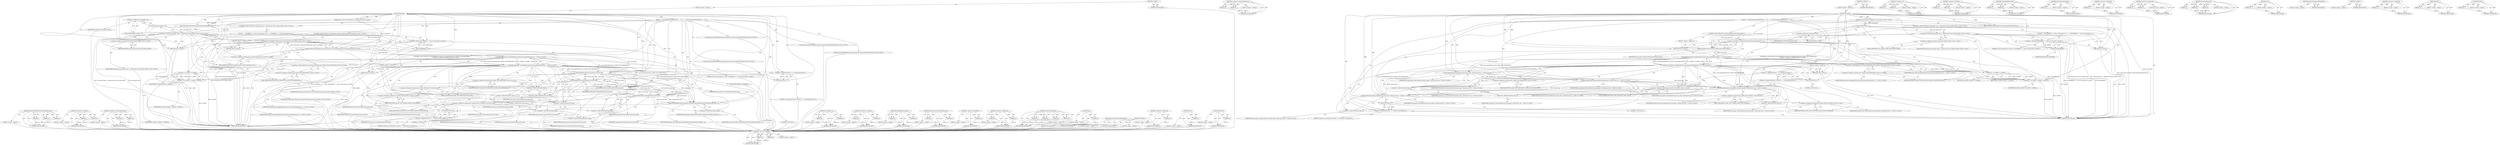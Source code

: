 digraph "DVLOG" {
vulnerable_198 [label=<(METHOD,RemoveInvalidFilesFromPersistentDirectory)>];
vulnerable_199 [label=<(PARAM,p1)>];
vulnerable_200 [label=<(PARAM,p2)>];
vulnerable_201 [label=<(PARAM,p3)>];
vulnerable_202 [label=<(BLOCK,&lt;empty&gt;,&lt;empty&gt;)>];
vulnerable_203 [label=<(METHOD_RETURN,ANY)>];
vulnerable_150 [label=<(METHOD,&lt;operator&gt;.shiftLeft)>];
vulnerable_151 [label=<(PARAM,p1)>];
vulnerable_152 [label=<(PARAM,p2)>];
vulnerable_153 [label=<(BLOCK,&lt;empty&gt;,&lt;empty&gt;)>];
vulnerable_154 [label=<(METHOD_RETURN,ANY)>];
vulnerable_173 [label=<(METHOD,&lt;operator&gt;.indirectIndexAccess)>];
vulnerable_174 [label=<(PARAM,p1)>];
vulnerable_175 [label=<(PARAM,p2)>];
vulnerable_176 [label=<(BLOCK,&lt;empty&gt;,&lt;empty&gt;)>];
vulnerable_177 [label=<(METHOD_RETURN,ANY)>];
vulnerable_6 [label=<(METHOD,&lt;global&gt;)<SUB>1</SUB>>];
vulnerable_7 [label=<(BLOCK,&lt;empty&gt;,&lt;empty&gt;)<SUB>1</SUB>>];
vulnerable_8 [label=<(METHOD,Initialize)<SUB>1</SUB>>];
vulnerable_9 [label="<(PARAM,const std::vector&lt;FilePath&gt;&amp; cache_paths)<SUB>2</SUB>>"];
vulnerable_10 [label=<(BLOCK,{
   AssertOnSequencedWorkerPool();
 
   if (ca...,{
   AssertOnSequencedWorkerPool();
 
   if (ca...)<SUB>2</SUB>>];
vulnerable_11 [label=<(AssertOnSequencedWorkerPool,AssertOnSequencedWorkerPool())<SUB>3</SUB>>];
vulnerable_12 [label="<(CONTROL_STRUCTURE,IF,if (cache_paths.size() &lt; GDataCache::NUM_CACHE_TYPES))<SUB>5</SUB>>"];
vulnerable_13 [label="<(&lt;operator&gt;.lessThan,cache_paths.size() &lt; GDataCache::NUM_CACHE_TYPES)<SUB>5</SUB>>"];
vulnerable_14 [label=<(size,cache_paths.size())<SUB>5</SUB>>];
vulnerable_15 [label=<(&lt;operator&gt;.fieldAccess,cache_paths.size)<SUB>5</SUB>>];
vulnerable_16 [label=<(IDENTIFIER,cache_paths,cache_paths.size())<SUB>5</SUB>>];
vulnerable_17 [label=<(FIELD_IDENTIFIER,size,size)<SUB>5</SUB>>];
vulnerable_18 [label="<(&lt;operator&gt;.fieldAccess,GDataCache::NUM_CACHE_TYPES)<SUB>5</SUB>>"];
vulnerable_19 [label="<(IDENTIFIER,GDataCache,cache_paths.size() &lt; GDataCache::NUM_CACHE_TYPES)<SUB>5</SUB>>"];
vulnerable_20 [label=<(FIELD_IDENTIFIER,NUM_CACHE_TYPES,NUM_CACHE_TYPES)<SUB>5</SUB>>];
vulnerable_21 [label=<(BLOCK,{
    LOG(ERROR) &lt;&lt; &quot;Size of cache_paths is inv...,{
    LOG(ERROR) &lt;&lt; &quot;Size of cache_paths is inv...)<SUB>5</SUB>>];
vulnerable_22 [label=<(&lt;operator&gt;.shiftLeft,LOG(ERROR) &lt;&lt; &quot;Size of cache_paths is invalid.&quot;)<SUB>6</SUB>>];
vulnerable_23 [label=<(LOG,LOG(ERROR))<SUB>6</SUB>>];
vulnerable_24 [label=<(IDENTIFIER,ERROR,LOG(ERROR))<SUB>6</SUB>>];
vulnerable_25 [label=<(LITERAL,&quot;Size of cache_paths is invalid.&quot;,LOG(ERROR) &lt;&lt; &quot;Size of cache_paths is invalid.&quot;)<SUB>6</SUB>>];
vulnerable_26 [label=<(RETURN,return;,return;)<SUB>7</SUB>>];
vulnerable_27 [label="<(CONTROL_STRUCTURE,IF,if (!GDataCache::CreateCacheDirectories(cache_paths)))<SUB>10</SUB>>"];
vulnerable_28 [label="<(&lt;operator&gt;.logicalNot,!GDataCache::CreateCacheDirectories(cache_paths))<SUB>10</SUB>>"];
vulnerable_29 [label="<(GDataCache.CreateCacheDirectories,GDataCache::CreateCacheDirectories(cache_paths))<SUB>10</SUB>>"];
vulnerable_30 [label="<(&lt;operator&gt;.fieldAccess,GDataCache::CreateCacheDirectories)<SUB>10</SUB>>"];
vulnerable_31 [label="<(IDENTIFIER,GDataCache,GDataCache::CreateCacheDirectories(cache_paths))<SUB>10</SUB>>"];
vulnerable_32 [label=<(FIELD_IDENTIFIER,CreateCacheDirectories,CreateCacheDirectories)<SUB>10</SUB>>];
vulnerable_33 [label="<(IDENTIFIER,cache_paths,GDataCache::CreateCacheDirectories(cache_paths))<SUB>10</SUB>>"];
vulnerable_34 [label=<(BLOCK,&lt;empty&gt;,&lt;empty&gt;)<SUB>11</SUB>>];
vulnerable_35 [label=<(RETURN,return;,return;)<SUB>11</SUB>>];
vulnerable_36 [label="<(CONTROL_STRUCTURE,IF,if (!ChangeFilePermissions(cache_paths[GDataCache::CACHE_TYPE_PERSISTENT],
                             S_IRWXU | S_IXGRP | S_IXOTH)))<SUB>13</SUB>>"];
vulnerable_37 [label="<(&lt;operator&gt;.logicalNot,!ChangeFilePermissions(cache_paths[GDataCache::...)<SUB>13</SUB>>"];
vulnerable_38 [label="<(ChangeFilePermissions,ChangeFilePermissions(cache_paths[GDataCache::C...)<SUB>13</SUB>>"];
vulnerable_39 [label="<(&lt;operator&gt;.indirectIndexAccess,cache_paths[GDataCache::CACHE_TYPE_PERSISTENT])<SUB>13</SUB>>"];
vulnerable_40 [label="<(IDENTIFIER,cache_paths,ChangeFilePermissions(cache_paths[GDataCache::C...)<SUB>13</SUB>>"];
vulnerable_41 [label="<(&lt;operator&gt;.fieldAccess,GDataCache::CACHE_TYPE_PERSISTENT)<SUB>13</SUB>>"];
vulnerable_42 [label="<(IDENTIFIER,GDataCache,ChangeFilePermissions(cache_paths[GDataCache::C...)<SUB>13</SUB>>"];
vulnerable_43 [label=<(FIELD_IDENTIFIER,CACHE_TYPE_PERSISTENT,CACHE_TYPE_PERSISTENT)<SUB>13</SUB>>];
vulnerable_44 [label=<(&lt;operator&gt;.or,S_IRWXU | S_IXGRP | S_IXOTH)<SUB>14</SUB>>];
vulnerable_45 [label=<(&lt;operator&gt;.or,S_IRWXU | S_IXGRP)<SUB>14</SUB>>];
vulnerable_46 [label=<(IDENTIFIER,S_IRWXU,S_IRWXU | S_IXGRP)<SUB>14</SUB>>];
vulnerable_47 [label=<(IDENTIFIER,S_IXGRP,S_IRWXU | S_IXGRP)<SUB>14</SUB>>];
vulnerable_48 [label=<(IDENTIFIER,S_IXOTH,S_IRWXU | S_IXGRP | S_IXOTH)<SUB>14</SUB>>];
vulnerable_49 [label=<(BLOCK,&lt;empty&gt;,&lt;empty&gt;)<SUB>15</SUB>>];
vulnerable_50 [label=<(RETURN,return;,return;)<SUB>15</SUB>>];
vulnerable_51 [label=<(&lt;operator&gt;.shiftLeft,DVLOG(1) &lt;&lt; &quot;Scanning directories&quot;)<SUB>17</SUB>>];
vulnerable_52 [label=<(DVLOG,DVLOG(1))<SUB>17</SUB>>];
vulnerable_53 [label=<(LITERAL,1,DVLOG(1))<SUB>17</SUB>>];
vulnerable_54 [label=<(LITERAL,&quot;Scanning directories&quot;,DVLOG(1) &lt;&lt; &quot;Scanning directories&quot;)<SUB>17</SUB>>];
vulnerable_55 [label="<(LOCAL,ResourceIdToFilePathMap persistent_file_map: ResourceIdToFilePathMap)<SUB>19</SUB>>"];
vulnerable_56 [label=<(ScanCacheDirectory,ScanCacheDirectory(cache_paths,
               ...)<SUB>20</SUB>>];
vulnerable_57 [label=<(IDENTIFIER,cache_paths,ScanCacheDirectory(cache_paths,
               ...)<SUB>20</SUB>>];
vulnerable_58 [label="<(&lt;operator&gt;.fieldAccess,GDataCache::CACHE_TYPE_PERSISTENT)<SUB>21</SUB>>"];
vulnerable_59 [label=<(IDENTIFIER,GDataCache,ScanCacheDirectory(cache_paths,
               ...)<SUB>21</SUB>>];
vulnerable_60 [label=<(FIELD_IDENTIFIER,CACHE_TYPE_PERSISTENT,CACHE_TYPE_PERSISTENT)<SUB>21</SUB>>];
vulnerable_61 [label=<(&lt;operator&gt;.addressOf,&amp;cache_map_)<SUB>22</SUB>>];
vulnerable_62 [label=<(IDENTIFIER,cache_map_,ScanCacheDirectory(cache_paths,
               ...)<SUB>22</SUB>>];
vulnerable_63 [label=<(&lt;operator&gt;.addressOf,&amp;persistent_file_map)<SUB>23</SUB>>];
vulnerable_64 [label=<(IDENTIFIER,persistent_file_map,ScanCacheDirectory(cache_paths,
               ...)<SUB>23</SUB>>];
vulnerable_65 [label="<(LOCAL,ResourceIdToFilePathMap tmp_file_map: ResourceIdToFilePathMap)<SUB>24</SUB>>"];
vulnerable_66 [label=<(ScanCacheDirectory,ScanCacheDirectory(cache_paths,
               ...)<SUB>25</SUB>>];
vulnerable_67 [label=<(IDENTIFIER,cache_paths,ScanCacheDirectory(cache_paths,
               ...)<SUB>25</SUB>>];
vulnerable_68 [label="<(&lt;operator&gt;.fieldAccess,GDataCache::CACHE_TYPE_TMP)<SUB>26</SUB>>"];
vulnerable_69 [label=<(IDENTIFIER,GDataCache,ScanCacheDirectory(cache_paths,
               ...)<SUB>26</SUB>>];
vulnerable_70 [label=<(FIELD_IDENTIFIER,CACHE_TYPE_TMP,CACHE_TYPE_TMP)<SUB>26</SUB>>];
vulnerable_71 [label=<(&lt;operator&gt;.addressOf,&amp;cache_map_)<SUB>27</SUB>>];
vulnerable_72 [label=<(IDENTIFIER,cache_map_,ScanCacheDirectory(cache_paths,
               ...)<SUB>27</SUB>>];
vulnerable_73 [label=<(&lt;operator&gt;.addressOf,&amp;tmp_file_map)<SUB>28</SUB>>];
vulnerable_74 [label=<(IDENTIFIER,tmp_file_map,ScanCacheDirectory(cache_paths,
               ...)<SUB>28</SUB>>];
vulnerable_75 [label="<(LOCAL,ResourceIdToFilePathMap pinned_file_map: ResourceIdToFilePathMap)<SUB>29</SUB>>"];
vulnerable_76 [label=<(ScanCacheDirectory,ScanCacheDirectory(cache_paths,
               ...)<SUB>30</SUB>>];
vulnerable_77 [label=<(IDENTIFIER,cache_paths,ScanCacheDirectory(cache_paths,
               ...)<SUB>30</SUB>>];
vulnerable_78 [label="<(&lt;operator&gt;.fieldAccess,GDataCache::CACHE_TYPE_PINNED)<SUB>31</SUB>>"];
vulnerable_79 [label=<(IDENTIFIER,GDataCache,ScanCacheDirectory(cache_paths,
               ...)<SUB>31</SUB>>];
vulnerable_80 [label=<(FIELD_IDENTIFIER,CACHE_TYPE_PINNED,CACHE_TYPE_PINNED)<SUB>31</SUB>>];
vulnerable_81 [label=<(&lt;operator&gt;.addressOf,&amp;cache_map_)<SUB>32</SUB>>];
vulnerable_82 [label=<(IDENTIFIER,cache_map_,ScanCacheDirectory(cache_paths,
               ...)<SUB>32</SUB>>];
vulnerable_83 [label=<(&lt;operator&gt;.addressOf,&amp;pinned_file_map)<SUB>33</SUB>>];
vulnerable_84 [label=<(IDENTIFIER,pinned_file_map,ScanCacheDirectory(cache_paths,
               ...)<SUB>33</SUB>>];
vulnerable_85 [label="<(LOCAL,ResourceIdToFilePathMap outgoing_file_map: ResourceIdToFilePathMap)<SUB>34</SUB>>"];
vulnerable_86 [label=<(ScanCacheDirectory,ScanCacheDirectory(cache_paths,
               ...)<SUB>35</SUB>>];
vulnerable_87 [label=<(IDENTIFIER,cache_paths,ScanCacheDirectory(cache_paths,
               ...)<SUB>35</SUB>>];
vulnerable_88 [label="<(&lt;operator&gt;.fieldAccess,GDataCache::CACHE_TYPE_OUTGOING)<SUB>36</SUB>>"];
vulnerable_89 [label=<(IDENTIFIER,GDataCache,ScanCacheDirectory(cache_paths,
               ...)<SUB>36</SUB>>];
vulnerable_90 [label=<(FIELD_IDENTIFIER,CACHE_TYPE_OUTGOING,CACHE_TYPE_OUTGOING)<SUB>36</SUB>>];
vulnerable_91 [label=<(&lt;operator&gt;.addressOf,&amp;cache_map_)<SUB>37</SUB>>];
vulnerable_92 [label=<(IDENTIFIER,cache_map_,ScanCacheDirectory(cache_paths,
               ...)<SUB>37</SUB>>];
vulnerable_93 [label=<(&lt;operator&gt;.addressOf,&amp;outgoing_file_map)<SUB>38</SUB>>];
vulnerable_94 [label=<(IDENTIFIER,outgoing_file_map,ScanCacheDirectory(cache_paths,
               ...)<SUB>38</SUB>>];
vulnerable_95 [label=<(RemoveInvalidFilesFromPersistentDirectory,RemoveInvalidFilesFromPersistentDirectory(persi...)<SUB>39</SUB>>];
vulnerable_96 [label=<(IDENTIFIER,persistent_file_map,RemoveInvalidFilesFromPersistentDirectory(persi...)<SUB>39</SUB>>];
vulnerable_97 [label=<(IDENTIFIER,outgoing_file_map,RemoveInvalidFilesFromPersistentDirectory(persi...)<SUB>40</SUB>>];
vulnerable_98 [label=<(&lt;operator&gt;.addressOf,&amp;cache_map_)<SUB>41</SUB>>];
vulnerable_99 [label=<(IDENTIFIER,cache_map_,RemoveInvalidFilesFromPersistentDirectory(persi...)<SUB>41</SUB>>];
vulnerable_100 [label=<(&lt;operator&gt;.shiftLeft,DVLOG(1) &lt;&lt; &quot;Directory scan finished&quot;)<SUB>42</SUB>>];
vulnerable_101 [label=<(DVLOG,DVLOG(1))<SUB>42</SUB>>];
vulnerable_102 [label=<(LITERAL,1,DVLOG(1))<SUB>42</SUB>>];
vulnerable_103 [label=<(LITERAL,&quot;Directory scan finished&quot;,DVLOG(1) &lt;&lt; &quot;Directory scan finished&quot;)<SUB>42</SUB>>];
vulnerable_104 [label=<(METHOD_RETURN,void)<SUB>1</SUB>>];
vulnerable_106 [label=<(METHOD_RETURN,ANY)<SUB>1</SUB>>];
vulnerable_178 [label=<(METHOD,&lt;operator&gt;.or)>];
vulnerable_179 [label=<(PARAM,p1)>];
vulnerable_180 [label=<(PARAM,p2)>];
vulnerable_181 [label=<(BLOCK,&lt;empty&gt;,&lt;empty&gt;)>];
vulnerable_182 [label=<(METHOD_RETURN,ANY)>];
vulnerable_136 [label=<(METHOD,&lt;operator&gt;.lessThan)>];
vulnerable_137 [label=<(PARAM,p1)>];
vulnerable_138 [label=<(PARAM,p2)>];
vulnerable_139 [label=<(BLOCK,&lt;empty&gt;,&lt;empty&gt;)>];
vulnerable_140 [label=<(METHOD_RETURN,ANY)>];
vulnerable_168 [label=<(METHOD,ChangeFilePermissions)>];
vulnerable_169 [label=<(PARAM,p1)>];
vulnerable_170 [label=<(PARAM,p2)>];
vulnerable_171 [label=<(BLOCK,&lt;empty&gt;,&lt;empty&gt;)>];
vulnerable_172 [label=<(METHOD_RETURN,ANY)>];
vulnerable_163 [label=<(METHOD,GDataCache.CreateCacheDirectories)>];
vulnerable_164 [label=<(PARAM,p1)>];
vulnerable_165 [label=<(PARAM,p2)>];
vulnerable_166 [label=<(BLOCK,&lt;empty&gt;,&lt;empty&gt;)>];
vulnerable_167 [label=<(METHOD_RETURN,ANY)>];
vulnerable_159 [label=<(METHOD,&lt;operator&gt;.logicalNot)>];
vulnerable_160 [label=<(PARAM,p1)>];
vulnerable_161 [label=<(BLOCK,&lt;empty&gt;,&lt;empty&gt;)>];
vulnerable_162 [label=<(METHOD_RETURN,ANY)>];
vulnerable_145 [label=<(METHOD,&lt;operator&gt;.fieldAccess)>];
vulnerable_146 [label=<(PARAM,p1)>];
vulnerable_147 [label=<(PARAM,p2)>];
vulnerable_148 [label=<(BLOCK,&lt;empty&gt;,&lt;empty&gt;)>];
vulnerable_149 [label=<(METHOD_RETURN,ANY)>];
vulnerable_187 [label=<(METHOD,ScanCacheDirectory)>];
vulnerable_188 [label=<(PARAM,p1)>];
vulnerable_189 [label=<(PARAM,p2)>];
vulnerable_190 [label=<(PARAM,p3)>];
vulnerable_191 [label=<(PARAM,p4)>];
vulnerable_192 [label=<(BLOCK,&lt;empty&gt;,&lt;empty&gt;)>];
vulnerable_193 [label=<(METHOD_RETURN,ANY)>];
vulnerable_141 [label=<(METHOD,size)>];
vulnerable_142 [label=<(PARAM,p1)>];
vulnerable_143 [label=<(BLOCK,&lt;empty&gt;,&lt;empty&gt;)>];
vulnerable_144 [label=<(METHOD_RETURN,ANY)>];
vulnerable_133 [label=<(METHOD,AssertOnSequencedWorkerPool)>];
vulnerable_134 [label=<(BLOCK,&lt;empty&gt;,&lt;empty&gt;)>];
vulnerable_135 [label=<(METHOD_RETURN,ANY)>];
vulnerable_127 [label=<(METHOD,&lt;global&gt;)<SUB>1</SUB>>];
vulnerable_128 [label=<(BLOCK,&lt;empty&gt;,&lt;empty&gt;)>];
vulnerable_129 [label=<(METHOD_RETURN,ANY)>];
vulnerable_194 [label=<(METHOD,&lt;operator&gt;.addressOf)>];
vulnerable_195 [label=<(PARAM,p1)>];
vulnerable_196 [label=<(BLOCK,&lt;empty&gt;,&lt;empty&gt;)>];
vulnerable_197 [label=<(METHOD_RETURN,ANY)>];
vulnerable_155 [label=<(METHOD,LOG)>];
vulnerable_156 [label=<(PARAM,p1)>];
vulnerable_157 [label=<(BLOCK,&lt;empty&gt;,&lt;empty&gt;)>];
vulnerable_158 [label=<(METHOD_RETURN,ANY)>];
vulnerable_183 [label=<(METHOD,DVLOG)>];
vulnerable_184 [label=<(PARAM,p1)>];
vulnerable_185 [label=<(BLOCK,&lt;empty&gt;,&lt;empty&gt;)>];
vulnerable_186 [label=<(METHOD_RETURN,ANY)>];
fixed_128 [label=<(METHOD,&lt;operator&gt;.shiftLeft)>];
fixed_129 [label=<(PARAM,p1)>];
fixed_130 [label=<(PARAM,p2)>];
fixed_131 [label=<(BLOCK,&lt;empty&gt;,&lt;empty&gt;)>];
fixed_132 [label=<(METHOD_RETURN,ANY)>];
fixed_150 [label=<(METHOD,&lt;operator&gt;.indirectIndexAccess)>];
fixed_151 [label=<(PARAM,p1)>];
fixed_152 [label=<(PARAM,p2)>];
fixed_153 [label=<(BLOCK,&lt;empty&gt;,&lt;empty&gt;)>];
fixed_154 [label=<(METHOD_RETURN,ANY)>];
fixed_6 [label=<(METHOD,&lt;global&gt;)<SUB>1</SUB>>];
fixed_7 [label=<(BLOCK,&lt;empty&gt;,&lt;empty&gt;)<SUB>1</SUB>>];
fixed_8 [label=<(METHOD,Initialize)<SUB>1</SUB>>];
fixed_9 [label="<(PARAM,const std::vector&lt;FilePath&gt;&amp; cache_paths)<SUB>2</SUB>>"];
fixed_10 [label=<(BLOCK,{
   AssertOnSequencedWorkerPool();
 
   if (ca...,{
   AssertOnSequencedWorkerPool();
 
   if (ca...)<SUB>2</SUB>>];
fixed_11 [label=<(AssertOnSequencedWorkerPool,AssertOnSequencedWorkerPool())<SUB>3</SUB>>];
fixed_12 [label="<(CONTROL_STRUCTURE,IF,if (cache_paths.size() &lt; GDataCache::NUM_CACHE_TYPES))<SUB>5</SUB>>"];
fixed_13 [label="<(&lt;operator&gt;.lessThan,cache_paths.size() &lt; GDataCache::NUM_CACHE_TYPES)<SUB>5</SUB>>"];
fixed_14 [label=<(size,cache_paths.size())<SUB>5</SUB>>];
fixed_15 [label=<(&lt;operator&gt;.fieldAccess,cache_paths.size)<SUB>5</SUB>>];
fixed_16 [label=<(IDENTIFIER,cache_paths,cache_paths.size())<SUB>5</SUB>>];
fixed_17 [label=<(FIELD_IDENTIFIER,size,size)<SUB>5</SUB>>];
fixed_18 [label="<(&lt;operator&gt;.fieldAccess,GDataCache::NUM_CACHE_TYPES)<SUB>5</SUB>>"];
fixed_19 [label="<(IDENTIFIER,GDataCache,cache_paths.size() &lt; GDataCache::NUM_CACHE_TYPES)<SUB>5</SUB>>"];
fixed_20 [label=<(FIELD_IDENTIFIER,NUM_CACHE_TYPES,NUM_CACHE_TYPES)<SUB>5</SUB>>];
fixed_21 [label=<(BLOCK,{
    DLOG(ERROR) &lt;&lt; &quot;Size of cache_paths is in...,{
    DLOG(ERROR) &lt;&lt; &quot;Size of cache_paths is in...)<SUB>5</SUB>>];
fixed_22 [label=<(&lt;operator&gt;.shiftLeft,DLOG(ERROR) &lt;&lt; &quot;Size of cache_paths is invalid.&quot;)<SUB>6</SUB>>];
fixed_23 [label=<(DLOG,DLOG(ERROR))<SUB>6</SUB>>];
fixed_24 [label=<(IDENTIFIER,ERROR,DLOG(ERROR))<SUB>6</SUB>>];
fixed_25 [label=<(LITERAL,&quot;Size of cache_paths is invalid.&quot;,DLOG(ERROR) &lt;&lt; &quot;Size of cache_paths is invalid.&quot;)<SUB>6</SUB>>];
fixed_26 [label=<(RETURN,return;,return;)<SUB>7</SUB>>];
fixed_27 [label=<(CONTROL_STRUCTURE,IF,if (!CreateCacheDirectories(cache_paths)))<SUB>10</SUB>>];
fixed_28 [label=<(&lt;operator&gt;.logicalNot,!CreateCacheDirectories(cache_paths))<SUB>10</SUB>>];
fixed_29 [label=<(CreateCacheDirectories,CreateCacheDirectories(cache_paths))<SUB>10</SUB>>];
fixed_30 [label=<(IDENTIFIER,cache_paths,CreateCacheDirectories(cache_paths))<SUB>10</SUB>>];
fixed_31 [label=<(BLOCK,&lt;empty&gt;,&lt;empty&gt;)<SUB>11</SUB>>];
fixed_32 [label=<(RETURN,return;,return;)<SUB>11</SUB>>];
fixed_33 [label="<(CONTROL_STRUCTURE,IF,if (!ChangeFilePermissions(cache_paths[GDataCache::CACHE_TYPE_PERSISTENT],
                             S_IRWXU | S_IXGRP | S_IXOTH)))<SUB>13</SUB>>"];
fixed_34 [label="<(&lt;operator&gt;.logicalNot,!ChangeFilePermissions(cache_paths[GDataCache::...)<SUB>13</SUB>>"];
fixed_35 [label="<(ChangeFilePermissions,ChangeFilePermissions(cache_paths[GDataCache::C...)<SUB>13</SUB>>"];
fixed_36 [label="<(&lt;operator&gt;.indirectIndexAccess,cache_paths[GDataCache::CACHE_TYPE_PERSISTENT])<SUB>13</SUB>>"];
fixed_37 [label="<(IDENTIFIER,cache_paths,ChangeFilePermissions(cache_paths[GDataCache::C...)<SUB>13</SUB>>"];
fixed_38 [label="<(&lt;operator&gt;.fieldAccess,GDataCache::CACHE_TYPE_PERSISTENT)<SUB>13</SUB>>"];
fixed_39 [label="<(IDENTIFIER,GDataCache,ChangeFilePermissions(cache_paths[GDataCache::C...)<SUB>13</SUB>>"];
fixed_40 [label=<(FIELD_IDENTIFIER,CACHE_TYPE_PERSISTENT,CACHE_TYPE_PERSISTENT)<SUB>13</SUB>>];
fixed_41 [label=<(&lt;operator&gt;.or,S_IRWXU | S_IXGRP | S_IXOTH)<SUB>14</SUB>>];
fixed_42 [label=<(&lt;operator&gt;.or,S_IRWXU | S_IXGRP)<SUB>14</SUB>>];
fixed_43 [label=<(IDENTIFIER,S_IRWXU,S_IRWXU | S_IXGRP)<SUB>14</SUB>>];
fixed_44 [label=<(IDENTIFIER,S_IXGRP,S_IRWXU | S_IXGRP)<SUB>14</SUB>>];
fixed_45 [label=<(IDENTIFIER,S_IXOTH,S_IRWXU | S_IXGRP | S_IXOTH)<SUB>14</SUB>>];
fixed_46 [label=<(BLOCK,&lt;empty&gt;,&lt;empty&gt;)<SUB>15</SUB>>];
fixed_47 [label=<(RETURN,return;,return;)<SUB>15</SUB>>];
fixed_48 [label=<(&lt;operator&gt;.shiftLeft,DVLOG(1) &lt;&lt; &quot;Scanning directories&quot;)<SUB>17</SUB>>];
fixed_49 [label=<(DVLOG,DVLOG(1))<SUB>17</SUB>>];
fixed_50 [label=<(LITERAL,1,DVLOG(1))<SUB>17</SUB>>];
fixed_51 [label=<(LITERAL,&quot;Scanning directories&quot;,DVLOG(1) &lt;&lt; &quot;Scanning directories&quot;)<SUB>17</SUB>>];
fixed_52 [label="<(ScanCacheDirectory,ScanCacheDirectory(cache_paths, GDataCache::CAC...)<SUB>19</SUB>>"];
fixed_53 [label="<(IDENTIFIER,cache_paths,ScanCacheDirectory(cache_paths, GDataCache::CAC...)<SUB>19</SUB>>"];
fixed_54 [label="<(&lt;operator&gt;.fieldAccess,GDataCache::CACHE_TYPE_PERSISTENT)<SUB>19</SUB>>"];
fixed_55 [label="<(IDENTIFIER,GDataCache,ScanCacheDirectory(cache_paths, GDataCache::CAC...)<SUB>19</SUB>>"];
fixed_56 [label=<(FIELD_IDENTIFIER,CACHE_TYPE_PERSISTENT,CACHE_TYPE_PERSISTENT)<SUB>19</SUB>>];
fixed_57 [label=<(&lt;operator&gt;.addressOf,&amp;cache_map_)<SUB>20</SUB>>];
fixed_58 [label="<(IDENTIFIER,cache_map_,ScanCacheDirectory(cache_paths, GDataCache::CAC...)<SUB>20</SUB>>"];
fixed_59 [label="<(ScanCacheDirectory,ScanCacheDirectory(cache_paths, GDataCache::CAC...)<SUB>21</SUB>>"];
fixed_60 [label="<(IDENTIFIER,cache_paths,ScanCacheDirectory(cache_paths, GDataCache::CAC...)<SUB>21</SUB>>"];
fixed_61 [label="<(&lt;operator&gt;.fieldAccess,GDataCache::CACHE_TYPE_TMP)<SUB>21</SUB>>"];
fixed_62 [label="<(IDENTIFIER,GDataCache,ScanCacheDirectory(cache_paths, GDataCache::CAC...)<SUB>21</SUB>>"];
fixed_63 [label=<(FIELD_IDENTIFIER,CACHE_TYPE_TMP,CACHE_TYPE_TMP)<SUB>21</SUB>>];
fixed_64 [label=<(&lt;operator&gt;.addressOf,&amp;cache_map_)<SUB>21</SUB>>];
fixed_65 [label="<(IDENTIFIER,cache_map_,ScanCacheDirectory(cache_paths, GDataCache::CAC...)<SUB>21</SUB>>"];
fixed_66 [label="<(ScanCacheDirectory,ScanCacheDirectory(cache_paths, GDataCache::CAC...)<SUB>30</SUB>>"];
fixed_67 [label="<(IDENTIFIER,cache_paths,ScanCacheDirectory(cache_paths, GDataCache::CAC...)<SUB>30</SUB>>"];
fixed_68 [label="<(&lt;operator&gt;.fieldAccess,GDataCache::CACHE_TYPE_PINNED)<SUB>30</SUB>>"];
fixed_69 [label="<(IDENTIFIER,GDataCache,ScanCacheDirectory(cache_paths, GDataCache::CAC...)<SUB>30</SUB>>"];
fixed_70 [label=<(FIELD_IDENTIFIER,CACHE_TYPE_PINNED,CACHE_TYPE_PINNED)<SUB>30</SUB>>];
fixed_71 [label=<(&lt;operator&gt;.addressOf,&amp;cache_map_)<SUB>30</SUB>>];
fixed_72 [label="<(IDENTIFIER,cache_map_,ScanCacheDirectory(cache_paths, GDataCache::CAC...)<SUB>30</SUB>>"];
fixed_73 [label="<(ScanCacheDirectory,ScanCacheDirectory(cache_paths, GDataCache::CAC...)<SUB>31</SUB>>"];
fixed_74 [label="<(IDENTIFIER,cache_paths,ScanCacheDirectory(cache_paths, GDataCache::CAC...)<SUB>31</SUB>>"];
fixed_75 [label="<(&lt;operator&gt;.fieldAccess,GDataCache::CACHE_TYPE_OUTGOING)<SUB>31</SUB>>"];
fixed_76 [label="<(IDENTIFIER,GDataCache,ScanCacheDirectory(cache_paths, GDataCache::CAC...)<SUB>31</SUB>>"];
fixed_77 [label=<(FIELD_IDENTIFIER,CACHE_TYPE_OUTGOING,CACHE_TYPE_OUTGOING)<SUB>31</SUB>>];
fixed_78 [label=<(&lt;operator&gt;.addressOf,&amp;cache_map_)<SUB>31</SUB>>];
fixed_79 [label="<(IDENTIFIER,cache_map_,ScanCacheDirectory(cache_paths, GDataCache::CAC...)<SUB>31</SUB>>"];
fixed_80 [label=<(&lt;operator&gt;.shiftLeft,DVLOG(1) &lt;&lt; &quot;Directory scan finished&quot;)<SUB>33</SUB>>];
fixed_81 [label=<(DVLOG,DVLOG(1))<SUB>33</SUB>>];
fixed_82 [label=<(LITERAL,1,DVLOG(1))<SUB>33</SUB>>];
fixed_83 [label=<(LITERAL,&quot;Directory scan finished&quot;,DVLOG(1) &lt;&lt; &quot;Directory scan finished&quot;)<SUB>33</SUB>>];
fixed_84 [label=<(METHOD_RETURN,void)<SUB>1</SUB>>];
fixed_86 [label=<(METHOD_RETURN,ANY)<SUB>1</SUB>>];
fixed_155 [label=<(METHOD,&lt;operator&gt;.or)>];
fixed_156 [label=<(PARAM,p1)>];
fixed_157 [label=<(PARAM,p2)>];
fixed_158 [label=<(BLOCK,&lt;empty&gt;,&lt;empty&gt;)>];
fixed_159 [label=<(METHOD_RETURN,ANY)>];
fixed_114 [label=<(METHOD,&lt;operator&gt;.lessThan)>];
fixed_115 [label=<(PARAM,p1)>];
fixed_116 [label=<(PARAM,p2)>];
fixed_117 [label=<(BLOCK,&lt;empty&gt;,&lt;empty&gt;)>];
fixed_118 [label=<(METHOD_RETURN,ANY)>];
fixed_145 [label=<(METHOD,ChangeFilePermissions)>];
fixed_146 [label=<(PARAM,p1)>];
fixed_147 [label=<(PARAM,p2)>];
fixed_148 [label=<(BLOCK,&lt;empty&gt;,&lt;empty&gt;)>];
fixed_149 [label=<(METHOD_RETURN,ANY)>];
fixed_141 [label=<(METHOD,CreateCacheDirectories)>];
fixed_142 [label=<(PARAM,p1)>];
fixed_143 [label=<(BLOCK,&lt;empty&gt;,&lt;empty&gt;)>];
fixed_144 [label=<(METHOD_RETURN,ANY)>];
fixed_137 [label=<(METHOD,&lt;operator&gt;.logicalNot)>];
fixed_138 [label=<(PARAM,p1)>];
fixed_139 [label=<(BLOCK,&lt;empty&gt;,&lt;empty&gt;)>];
fixed_140 [label=<(METHOD_RETURN,ANY)>];
fixed_123 [label=<(METHOD,&lt;operator&gt;.fieldAccess)>];
fixed_124 [label=<(PARAM,p1)>];
fixed_125 [label=<(PARAM,p2)>];
fixed_126 [label=<(BLOCK,&lt;empty&gt;,&lt;empty&gt;)>];
fixed_127 [label=<(METHOD_RETURN,ANY)>];
fixed_164 [label=<(METHOD,ScanCacheDirectory)>];
fixed_165 [label=<(PARAM,p1)>];
fixed_166 [label=<(PARAM,p2)>];
fixed_167 [label=<(PARAM,p3)>];
fixed_168 [label=<(BLOCK,&lt;empty&gt;,&lt;empty&gt;)>];
fixed_169 [label=<(METHOD_RETURN,ANY)>];
fixed_119 [label=<(METHOD,size)>];
fixed_120 [label=<(PARAM,p1)>];
fixed_121 [label=<(BLOCK,&lt;empty&gt;,&lt;empty&gt;)>];
fixed_122 [label=<(METHOD_RETURN,ANY)>];
fixed_111 [label=<(METHOD,AssertOnSequencedWorkerPool)>];
fixed_112 [label=<(BLOCK,&lt;empty&gt;,&lt;empty&gt;)>];
fixed_113 [label=<(METHOD_RETURN,ANY)>];
fixed_105 [label=<(METHOD,&lt;global&gt;)<SUB>1</SUB>>];
fixed_106 [label=<(BLOCK,&lt;empty&gt;,&lt;empty&gt;)>];
fixed_107 [label=<(METHOD_RETURN,ANY)>];
fixed_170 [label=<(METHOD,&lt;operator&gt;.addressOf)>];
fixed_171 [label=<(PARAM,p1)>];
fixed_172 [label=<(BLOCK,&lt;empty&gt;,&lt;empty&gt;)>];
fixed_173 [label=<(METHOD_RETURN,ANY)>];
fixed_133 [label=<(METHOD,DLOG)>];
fixed_134 [label=<(PARAM,p1)>];
fixed_135 [label=<(BLOCK,&lt;empty&gt;,&lt;empty&gt;)>];
fixed_136 [label=<(METHOD_RETURN,ANY)>];
fixed_160 [label=<(METHOD,DVLOG)>];
fixed_161 [label=<(PARAM,p1)>];
fixed_162 [label=<(BLOCK,&lt;empty&gt;,&lt;empty&gt;)>];
fixed_163 [label=<(METHOD_RETURN,ANY)>];
vulnerable_198 -> vulnerable_199  [key=0, label="AST: "];
vulnerable_198 -> vulnerable_199  [key=1, label="DDG: "];
vulnerable_198 -> vulnerable_202  [key=0, label="AST: "];
vulnerable_198 -> vulnerable_200  [key=0, label="AST: "];
vulnerable_198 -> vulnerable_200  [key=1, label="DDG: "];
vulnerable_198 -> vulnerable_203  [key=0, label="AST: "];
vulnerable_198 -> vulnerable_203  [key=1, label="CFG: "];
vulnerable_198 -> vulnerable_201  [key=0, label="AST: "];
vulnerable_198 -> vulnerable_201  [key=1, label="DDG: "];
vulnerable_199 -> vulnerable_203  [key=0, label="DDG: p1"];
vulnerable_200 -> vulnerable_203  [key=0, label="DDG: p2"];
vulnerable_201 -> vulnerable_203  [key=0, label="DDG: p3"];
vulnerable_202 -> fixed_128  [key=0];
vulnerable_203 -> fixed_128  [key=0];
vulnerable_150 -> vulnerable_151  [key=0, label="AST: "];
vulnerable_150 -> vulnerable_151  [key=1, label="DDG: "];
vulnerable_150 -> vulnerable_153  [key=0, label="AST: "];
vulnerable_150 -> vulnerable_152  [key=0, label="AST: "];
vulnerable_150 -> vulnerable_152  [key=1, label="DDG: "];
vulnerable_150 -> vulnerable_154  [key=0, label="AST: "];
vulnerable_150 -> vulnerable_154  [key=1, label="CFG: "];
vulnerable_151 -> vulnerable_154  [key=0, label="DDG: p1"];
vulnerable_152 -> vulnerable_154  [key=0, label="DDG: p2"];
vulnerable_153 -> fixed_128  [key=0];
vulnerable_154 -> fixed_128  [key=0];
vulnerable_173 -> vulnerable_174  [key=0, label="AST: "];
vulnerable_173 -> vulnerable_174  [key=1, label="DDG: "];
vulnerable_173 -> vulnerable_176  [key=0, label="AST: "];
vulnerable_173 -> vulnerable_175  [key=0, label="AST: "];
vulnerable_173 -> vulnerable_175  [key=1, label="DDG: "];
vulnerable_173 -> vulnerable_177  [key=0, label="AST: "];
vulnerable_173 -> vulnerable_177  [key=1, label="CFG: "];
vulnerable_174 -> vulnerable_177  [key=0, label="DDG: p1"];
vulnerable_175 -> vulnerable_177  [key=0, label="DDG: p2"];
vulnerable_176 -> fixed_128  [key=0];
vulnerable_177 -> fixed_128  [key=0];
vulnerable_6 -> vulnerable_7  [key=0, label="AST: "];
vulnerable_6 -> vulnerable_106  [key=0, label="AST: "];
vulnerable_6 -> vulnerable_106  [key=1, label="CFG: "];
vulnerable_7 -> vulnerable_8  [key=0, label="AST: "];
vulnerable_8 -> vulnerable_9  [key=0, label="AST: "];
vulnerable_8 -> vulnerable_9  [key=1, label="DDG: "];
vulnerable_8 -> vulnerable_10  [key=0, label="AST: "];
vulnerable_8 -> vulnerable_104  [key=0, label="AST: "];
vulnerable_8 -> vulnerable_11  [key=0, label="CFG: "];
vulnerable_8 -> vulnerable_11  [key=1, label="DDG: "];
vulnerable_8 -> vulnerable_51  [key=0, label="DDG: "];
vulnerable_8 -> vulnerable_56  [key=0, label="DDG: "];
vulnerable_8 -> vulnerable_66  [key=0, label="DDG: "];
vulnerable_8 -> vulnerable_76  [key=0, label="DDG: "];
vulnerable_8 -> vulnerable_86  [key=0, label="DDG: "];
vulnerable_8 -> vulnerable_95  [key=0, label="DDG: "];
vulnerable_8 -> vulnerable_100  [key=0, label="DDG: "];
vulnerable_8 -> vulnerable_26  [key=0, label="DDG: "];
vulnerable_8 -> vulnerable_35  [key=0, label="DDG: "];
vulnerable_8 -> vulnerable_50  [key=0, label="DDG: "];
vulnerable_8 -> vulnerable_52  [key=0, label="DDG: "];
vulnerable_8 -> vulnerable_101  [key=0, label="DDG: "];
vulnerable_8 -> vulnerable_22  [key=0, label="DDG: "];
vulnerable_8 -> vulnerable_29  [key=0, label="DDG: "];
vulnerable_8 -> vulnerable_23  [key=0, label="DDG: "];
vulnerable_8 -> vulnerable_44  [key=0, label="DDG: "];
vulnerable_8 -> vulnerable_45  [key=0, label="DDG: "];
vulnerable_9 -> vulnerable_104  [key=0, label="DDG: cache_paths"];
vulnerable_9 -> vulnerable_14  [key=0, label="DDG: cache_paths"];
vulnerable_9 -> vulnerable_29  [key=0, label="DDG: cache_paths"];
vulnerable_10 -> vulnerable_11  [key=0, label="AST: "];
vulnerable_10 -> vulnerable_12  [key=0, label="AST: "];
vulnerable_10 -> vulnerable_27  [key=0, label="AST: "];
vulnerable_10 -> vulnerable_36  [key=0, label="AST: "];
vulnerable_10 -> vulnerable_51  [key=0, label="AST: "];
vulnerable_10 -> vulnerable_55  [key=0, label="AST: "];
vulnerable_10 -> vulnerable_56  [key=0, label="AST: "];
vulnerable_10 -> vulnerable_65  [key=0, label="AST: "];
vulnerable_10 -> vulnerable_66  [key=0, label="AST: "];
vulnerable_10 -> vulnerable_75  [key=0, label="AST: "];
vulnerable_10 -> vulnerable_76  [key=0, label="AST: "];
vulnerable_10 -> vulnerable_85  [key=0, label="AST: "];
vulnerable_10 -> vulnerable_86  [key=0, label="AST: "];
vulnerable_10 -> vulnerable_95  [key=0, label="AST: "];
vulnerable_10 -> vulnerable_100  [key=0, label="AST: "];
vulnerable_11 -> vulnerable_17  [key=0, label="CFG: "];
vulnerable_11 -> vulnerable_104  [key=0, label="DDG: AssertOnSequencedWorkerPool()"];
vulnerable_12 -> vulnerable_13  [key=0, label="AST: "];
vulnerable_12 -> vulnerable_21  [key=0, label="AST: "];
vulnerable_13 -> vulnerable_14  [key=0, label="AST: "];
vulnerable_13 -> vulnerable_18  [key=0, label="AST: "];
vulnerable_13 -> vulnerable_23  [key=0, label="CFG: "];
vulnerable_13 -> vulnerable_23  [key=1, label="CDG: "];
vulnerable_13 -> vulnerable_32  [key=0, label="CFG: "];
vulnerable_13 -> vulnerable_32  [key=1, label="CDG: "];
vulnerable_13 -> vulnerable_104  [key=0, label="DDG: cache_paths.size()"];
vulnerable_13 -> vulnerable_104  [key=1, label="DDG: GDataCache::NUM_CACHE_TYPES"];
vulnerable_13 -> vulnerable_104  [key=2, label="DDG: cache_paths.size() &lt; GDataCache::NUM_CACHE_TYPES"];
vulnerable_13 -> vulnerable_30  [key=0, label="CDG: "];
vulnerable_13 -> vulnerable_26  [key=0, label="CDG: "];
vulnerable_13 -> vulnerable_28  [key=0, label="CDG: "];
vulnerable_13 -> vulnerable_22  [key=0, label="CDG: "];
vulnerable_13 -> vulnerable_29  [key=0, label="CDG: "];
vulnerable_14 -> vulnerable_15  [key=0, label="AST: "];
vulnerable_14 -> vulnerable_20  [key=0, label="CFG: "];
vulnerable_14 -> vulnerable_104  [key=0, label="DDG: cache_paths.size"];
vulnerable_14 -> vulnerable_13  [key=0, label="DDG: cache_paths.size"];
vulnerable_14 -> vulnerable_29  [key=0, label="DDG: cache_paths.size"];
vulnerable_15 -> vulnerable_16  [key=0, label="AST: "];
vulnerable_15 -> vulnerable_17  [key=0, label="AST: "];
vulnerable_15 -> vulnerable_14  [key=0, label="CFG: "];
vulnerable_16 -> fixed_128  [key=0];
vulnerable_17 -> vulnerable_15  [key=0, label="CFG: "];
vulnerable_18 -> vulnerable_19  [key=0, label="AST: "];
vulnerable_18 -> vulnerable_20  [key=0, label="AST: "];
vulnerable_18 -> vulnerable_13  [key=0, label="CFG: "];
vulnerable_19 -> fixed_128  [key=0];
vulnerable_20 -> vulnerable_18  [key=0, label="CFG: "];
vulnerable_21 -> vulnerable_22  [key=0, label="AST: "];
vulnerable_21 -> vulnerable_26  [key=0, label="AST: "];
vulnerable_22 -> vulnerable_23  [key=0, label="AST: "];
vulnerable_22 -> vulnerable_25  [key=0, label="AST: "];
vulnerable_22 -> vulnerable_26  [key=0, label="CFG: "];
vulnerable_22 -> vulnerable_104  [key=0, label="DDG: LOG(ERROR)"];
vulnerable_22 -> vulnerable_104  [key=1, label="DDG: LOG(ERROR) &lt;&lt; &quot;Size of cache_paths is invalid.&quot;"];
vulnerable_23 -> vulnerable_24  [key=0, label="AST: "];
vulnerable_23 -> vulnerable_22  [key=0, label="CFG: "];
vulnerable_23 -> vulnerable_22  [key=1, label="DDG: ERROR"];
vulnerable_23 -> vulnerable_104  [key=0, label="DDG: ERROR"];
vulnerable_24 -> fixed_128  [key=0];
vulnerable_25 -> fixed_128  [key=0];
vulnerable_26 -> vulnerable_104  [key=0, label="CFG: "];
vulnerable_26 -> vulnerable_104  [key=1, label="DDG: &lt;RET&gt;"];
vulnerable_27 -> vulnerable_28  [key=0, label="AST: "];
vulnerable_27 -> vulnerable_34  [key=0, label="AST: "];
vulnerable_28 -> vulnerable_29  [key=0, label="AST: "];
vulnerable_28 -> vulnerable_35  [key=0, label="CFG: "];
vulnerable_28 -> vulnerable_35  [key=1, label="CDG: "];
vulnerable_28 -> vulnerable_43  [key=0, label="CFG: "];
vulnerable_28 -> vulnerable_43  [key=1, label="CDG: "];
vulnerable_28 -> vulnerable_37  [key=0, label="CDG: "];
vulnerable_28 -> vulnerable_38  [key=0, label="CDG: "];
vulnerable_28 -> vulnerable_45  [key=0, label="CDG: "];
vulnerable_28 -> vulnerable_44  [key=0, label="CDG: "];
vulnerable_28 -> vulnerable_41  [key=0, label="CDG: "];
vulnerable_28 -> vulnerable_39  [key=0, label="CDG: "];
vulnerable_29 -> vulnerable_30  [key=0, label="AST: "];
vulnerable_29 -> vulnerable_33  [key=0, label="AST: "];
vulnerable_29 -> vulnerable_28  [key=0, label="CFG: "];
vulnerable_29 -> vulnerable_28  [key=1, label="DDG: GDataCache::CreateCacheDirectories"];
vulnerable_29 -> vulnerable_28  [key=2, label="DDG: cache_paths"];
vulnerable_29 -> vulnerable_56  [key=0, label="DDG: cache_paths"];
vulnerable_29 -> vulnerable_38  [key=0, label="DDG: cache_paths"];
vulnerable_30 -> vulnerable_31  [key=0, label="AST: "];
vulnerable_30 -> vulnerable_32  [key=0, label="AST: "];
vulnerable_30 -> vulnerable_29  [key=0, label="CFG: "];
vulnerable_31 -> fixed_128  [key=0];
vulnerable_32 -> vulnerable_30  [key=0, label="CFG: "];
vulnerable_33 -> fixed_128  [key=0];
vulnerable_34 -> vulnerable_35  [key=0, label="AST: "];
vulnerable_35 -> vulnerable_104  [key=0, label="CFG: "];
vulnerable_35 -> vulnerable_104  [key=1, label="DDG: &lt;RET&gt;"];
vulnerable_36 -> vulnerable_37  [key=0, label="AST: "];
vulnerable_36 -> vulnerable_49  [key=0, label="AST: "];
vulnerable_37 -> vulnerable_38  [key=0, label="AST: "];
vulnerable_37 -> vulnerable_50  [key=0, label="CFG: "];
vulnerable_37 -> vulnerable_50  [key=1, label="CDG: "];
vulnerable_37 -> vulnerable_52  [key=0, label="CFG: "];
vulnerable_37 -> vulnerable_52  [key=1, label="CDG: "];
vulnerable_37 -> vulnerable_68  [key=0, label="CDG: "];
vulnerable_37 -> vulnerable_60  [key=0, label="CDG: "];
vulnerable_37 -> vulnerable_73  [key=0, label="CDG: "];
vulnerable_37 -> vulnerable_51  [key=0, label="CDG: "];
vulnerable_37 -> vulnerable_66  [key=0, label="CDG: "];
vulnerable_37 -> vulnerable_98  [key=0, label="CDG: "];
vulnerable_37 -> vulnerable_81  [key=0, label="CDG: "];
vulnerable_37 -> vulnerable_56  [key=0, label="CDG: "];
vulnerable_37 -> vulnerable_95  [key=0, label="CDG: "];
vulnerable_37 -> vulnerable_76  [key=0, label="CDG: "];
vulnerable_37 -> vulnerable_91  [key=0, label="CDG: "];
vulnerable_37 -> vulnerable_93  [key=0, label="CDG: "];
vulnerable_37 -> vulnerable_101  [key=0, label="CDG: "];
vulnerable_37 -> vulnerable_90  [key=0, label="CDG: "];
vulnerable_37 -> vulnerable_80  [key=0, label="CDG: "];
vulnerable_37 -> vulnerable_58  [key=0, label="CDG: "];
vulnerable_37 -> vulnerable_61  [key=0, label="CDG: "];
vulnerable_37 -> vulnerable_83  [key=0, label="CDG: "];
vulnerable_37 -> vulnerable_71  [key=0, label="CDG: "];
vulnerable_37 -> vulnerable_100  [key=0, label="CDG: "];
vulnerable_37 -> vulnerable_88  [key=0, label="CDG: "];
vulnerable_37 -> vulnerable_70  [key=0, label="CDG: "];
vulnerable_37 -> vulnerable_63  [key=0, label="CDG: "];
vulnerable_37 -> vulnerable_78  [key=0, label="CDG: "];
vulnerable_37 -> vulnerable_86  [key=0, label="CDG: "];
vulnerable_38 -> vulnerable_39  [key=0, label="AST: "];
vulnerable_38 -> vulnerable_44  [key=0, label="AST: "];
vulnerable_38 -> vulnerable_37  [key=0, label="CFG: "];
vulnerable_38 -> vulnerable_37  [key=1, label="DDG: cache_paths[GDataCache::CACHE_TYPE_PERSISTENT]"];
vulnerable_38 -> vulnerable_37  [key=2, label="DDG: S_IRWXU | S_IXGRP | S_IXOTH"];
vulnerable_38 -> vulnerable_56  [key=0, label="DDG: cache_paths[GDataCache::CACHE_TYPE_PERSISTENT]"];
vulnerable_38 -> vulnerable_66  [key=0, label="DDG: cache_paths[GDataCache::CACHE_TYPE_PERSISTENT]"];
vulnerable_38 -> vulnerable_76  [key=0, label="DDG: cache_paths[GDataCache::CACHE_TYPE_PERSISTENT]"];
vulnerable_38 -> vulnerable_86  [key=0, label="DDG: cache_paths[GDataCache::CACHE_TYPE_PERSISTENT]"];
vulnerable_39 -> vulnerable_40  [key=0, label="AST: "];
vulnerable_39 -> vulnerable_41  [key=0, label="AST: "];
vulnerable_39 -> vulnerable_45  [key=0, label="CFG: "];
vulnerable_40 -> fixed_128  [key=0];
vulnerable_41 -> vulnerable_42  [key=0, label="AST: "];
vulnerable_41 -> vulnerable_43  [key=0, label="AST: "];
vulnerable_41 -> vulnerable_39  [key=0, label="CFG: "];
vulnerable_42 -> fixed_128  [key=0];
vulnerable_43 -> vulnerable_41  [key=0, label="CFG: "];
vulnerable_44 -> vulnerable_45  [key=0, label="AST: "];
vulnerable_44 -> vulnerable_48  [key=0, label="AST: "];
vulnerable_44 -> vulnerable_38  [key=0, label="CFG: "];
vulnerable_44 -> vulnerable_38  [key=1, label="DDG: S_IRWXU | S_IXGRP"];
vulnerable_44 -> vulnerable_38  [key=2, label="DDG: S_IXOTH"];
vulnerable_44 -> vulnerable_104  [key=0, label="DDG: S_IXOTH"];
vulnerable_45 -> vulnerable_46  [key=0, label="AST: "];
vulnerable_45 -> vulnerable_47  [key=0, label="AST: "];
vulnerable_45 -> vulnerable_44  [key=0, label="CFG: "];
vulnerable_45 -> vulnerable_44  [key=1, label="DDG: S_IRWXU"];
vulnerable_45 -> vulnerable_44  [key=2, label="DDG: S_IXGRP"];
vulnerable_45 -> vulnerable_104  [key=0, label="DDG: S_IXGRP"];
vulnerable_46 -> fixed_128  [key=0];
vulnerable_47 -> fixed_128  [key=0];
vulnerable_48 -> fixed_128  [key=0];
vulnerable_49 -> vulnerable_50  [key=0, label="AST: "];
vulnerable_50 -> vulnerable_104  [key=0, label="CFG: "];
vulnerable_50 -> vulnerable_104  [key=1, label="DDG: &lt;RET&gt;"];
vulnerable_51 -> vulnerable_52  [key=0, label="AST: "];
vulnerable_51 -> vulnerable_54  [key=0, label="AST: "];
vulnerable_51 -> vulnerable_60  [key=0, label="CFG: "];
vulnerable_52 -> vulnerable_53  [key=0, label="AST: "];
vulnerable_52 -> vulnerable_51  [key=0, label="CFG: "];
vulnerable_52 -> vulnerable_51  [key=1, label="DDG: 1"];
vulnerable_53 -> fixed_128  [key=0];
vulnerable_54 -> fixed_128  [key=0];
vulnerable_55 -> fixed_128  [key=0];
vulnerable_56 -> vulnerable_57  [key=0, label="AST: "];
vulnerable_56 -> vulnerable_58  [key=0, label="AST: "];
vulnerable_56 -> vulnerable_61  [key=0, label="AST: "];
vulnerable_56 -> vulnerable_63  [key=0, label="AST: "];
vulnerable_56 -> vulnerable_70  [key=0, label="CFG: "];
vulnerable_56 -> vulnerable_66  [key=0, label="DDG: cache_paths"];
vulnerable_56 -> vulnerable_66  [key=1, label="DDG: &amp;cache_map_"];
vulnerable_56 -> vulnerable_76  [key=0, label="DDG: &amp;cache_map_"];
vulnerable_56 -> vulnerable_86  [key=0, label="DDG: &amp;cache_map_"];
vulnerable_56 -> vulnerable_95  [key=0, label="DDG: &amp;persistent_file_map"];
vulnerable_56 -> vulnerable_95  [key=1, label="DDG: &amp;cache_map_"];
vulnerable_57 -> fixed_128  [key=0];
vulnerable_58 -> vulnerable_59  [key=0, label="AST: "];
vulnerable_58 -> vulnerable_60  [key=0, label="AST: "];
vulnerable_58 -> vulnerable_61  [key=0, label="CFG: "];
vulnerable_59 -> fixed_128  [key=0];
vulnerable_60 -> vulnerable_58  [key=0, label="CFG: "];
vulnerable_61 -> vulnerable_62  [key=0, label="AST: "];
vulnerable_61 -> vulnerable_63  [key=0, label="CFG: "];
vulnerable_62 -> fixed_128  [key=0];
vulnerable_63 -> vulnerable_64  [key=0, label="AST: "];
vulnerable_63 -> vulnerable_56  [key=0, label="CFG: "];
vulnerable_64 -> fixed_128  [key=0];
vulnerable_65 -> fixed_128  [key=0];
vulnerable_66 -> vulnerable_67  [key=0, label="AST: "];
vulnerable_66 -> vulnerable_68  [key=0, label="AST: "];
vulnerable_66 -> vulnerable_71  [key=0, label="AST: "];
vulnerable_66 -> vulnerable_73  [key=0, label="AST: "];
vulnerable_66 -> vulnerable_80  [key=0, label="CFG: "];
vulnerable_66 -> vulnerable_76  [key=0, label="DDG: cache_paths"];
vulnerable_66 -> vulnerable_76  [key=1, label="DDG: &amp;cache_map_"];
vulnerable_66 -> vulnerable_86  [key=0, label="DDG: &amp;cache_map_"];
vulnerable_66 -> vulnerable_95  [key=0, label="DDG: &amp;cache_map_"];
vulnerable_67 -> fixed_128  [key=0];
vulnerable_68 -> vulnerable_69  [key=0, label="AST: "];
vulnerable_68 -> vulnerable_70  [key=0, label="AST: "];
vulnerable_68 -> vulnerable_71  [key=0, label="CFG: "];
vulnerable_69 -> fixed_128  [key=0];
vulnerable_70 -> vulnerable_68  [key=0, label="CFG: "];
vulnerable_71 -> vulnerable_72  [key=0, label="AST: "];
vulnerable_71 -> vulnerable_73  [key=0, label="CFG: "];
vulnerable_72 -> fixed_128  [key=0];
vulnerable_73 -> vulnerable_74  [key=0, label="AST: "];
vulnerable_73 -> vulnerable_66  [key=0, label="CFG: "];
vulnerable_74 -> fixed_128  [key=0];
vulnerable_75 -> fixed_128  [key=0];
vulnerable_76 -> vulnerable_77  [key=0, label="AST: "];
vulnerable_76 -> vulnerable_78  [key=0, label="AST: "];
vulnerable_76 -> vulnerable_81  [key=0, label="AST: "];
vulnerable_76 -> vulnerable_83  [key=0, label="AST: "];
vulnerable_76 -> vulnerable_90  [key=0, label="CFG: "];
vulnerable_76 -> vulnerable_86  [key=0, label="DDG: cache_paths"];
vulnerable_76 -> vulnerable_86  [key=1, label="DDG: &amp;cache_map_"];
vulnerable_76 -> vulnerable_95  [key=0, label="DDG: &amp;cache_map_"];
vulnerable_77 -> fixed_128  [key=0];
vulnerable_78 -> vulnerable_79  [key=0, label="AST: "];
vulnerable_78 -> vulnerable_80  [key=0, label="AST: "];
vulnerable_78 -> vulnerable_81  [key=0, label="CFG: "];
vulnerable_79 -> fixed_128  [key=0];
vulnerable_80 -> vulnerable_78  [key=0, label="CFG: "];
vulnerable_81 -> vulnerable_82  [key=0, label="AST: "];
vulnerable_81 -> vulnerable_83  [key=0, label="CFG: "];
vulnerable_82 -> fixed_128  [key=0];
vulnerable_83 -> vulnerable_84  [key=0, label="AST: "];
vulnerable_83 -> vulnerable_76  [key=0, label="CFG: "];
vulnerable_84 -> fixed_128  [key=0];
vulnerable_85 -> fixed_128  [key=0];
vulnerable_86 -> vulnerable_87  [key=0, label="AST: "];
vulnerable_86 -> vulnerable_88  [key=0, label="AST: "];
vulnerable_86 -> vulnerable_91  [key=0, label="AST: "];
vulnerable_86 -> vulnerable_93  [key=0, label="AST: "];
vulnerable_86 -> vulnerable_98  [key=0, label="CFG: "];
vulnerable_86 -> vulnerable_95  [key=0, label="DDG: &amp;outgoing_file_map"];
vulnerable_86 -> vulnerable_95  [key=1, label="DDG: &amp;cache_map_"];
vulnerable_87 -> fixed_128  [key=0];
vulnerable_88 -> vulnerable_89  [key=0, label="AST: "];
vulnerable_88 -> vulnerable_90  [key=0, label="AST: "];
vulnerable_88 -> vulnerable_91  [key=0, label="CFG: "];
vulnerable_89 -> fixed_128  [key=0];
vulnerable_90 -> vulnerable_88  [key=0, label="CFG: "];
vulnerable_91 -> vulnerable_92  [key=0, label="AST: "];
vulnerable_91 -> vulnerable_93  [key=0, label="CFG: "];
vulnerable_92 -> fixed_128  [key=0];
vulnerable_93 -> vulnerable_94  [key=0, label="AST: "];
vulnerable_93 -> vulnerable_86  [key=0, label="CFG: "];
vulnerable_94 -> fixed_128  [key=0];
vulnerable_95 -> vulnerable_96  [key=0, label="AST: "];
vulnerable_95 -> vulnerable_97  [key=0, label="AST: "];
vulnerable_95 -> vulnerable_98  [key=0, label="AST: "];
vulnerable_95 -> vulnerable_101  [key=0, label="CFG: "];
vulnerable_96 -> fixed_128  [key=0];
vulnerable_97 -> fixed_128  [key=0];
vulnerable_98 -> vulnerable_99  [key=0, label="AST: "];
vulnerable_98 -> vulnerable_95  [key=0, label="CFG: "];
vulnerable_99 -> fixed_128  [key=0];
vulnerable_100 -> vulnerable_101  [key=0, label="AST: "];
vulnerable_100 -> vulnerable_103  [key=0, label="AST: "];
vulnerable_100 -> vulnerable_104  [key=0, label="CFG: "];
vulnerable_101 -> vulnerable_102  [key=0, label="AST: "];
vulnerable_101 -> vulnerable_100  [key=0, label="CFG: "];
vulnerable_101 -> vulnerable_100  [key=1, label="DDG: 1"];
vulnerable_102 -> fixed_128  [key=0];
vulnerable_103 -> fixed_128  [key=0];
vulnerable_104 -> fixed_128  [key=0];
vulnerable_106 -> fixed_128  [key=0];
vulnerable_178 -> vulnerable_179  [key=0, label="AST: "];
vulnerable_178 -> vulnerable_179  [key=1, label="DDG: "];
vulnerable_178 -> vulnerable_181  [key=0, label="AST: "];
vulnerable_178 -> vulnerable_180  [key=0, label="AST: "];
vulnerable_178 -> vulnerable_180  [key=1, label="DDG: "];
vulnerable_178 -> vulnerable_182  [key=0, label="AST: "];
vulnerable_178 -> vulnerable_182  [key=1, label="CFG: "];
vulnerable_179 -> vulnerable_182  [key=0, label="DDG: p1"];
vulnerable_180 -> vulnerable_182  [key=0, label="DDG: p2"];
vulnerable_181 -> fixed_128  [key=0];
vulnerable_182 -> fixed_128  [key=0];
vulnerable_136 -> vulnerable_137  [key=0, label="AST: "];
vulnerable_136 -> vulnerable_137  [key=1, label="DDG: "];
vulnerable_136 -> vulnerable_139  [key=0, label="AST: "];
vulnerable_136 -> vulnerable_138  [key=0, label="AST: "];
vulnerable_136 -> vulnerable_138  [key=1, label="DDG: "];
vulnerable_136 -> vulnerable_140  [key=0, label="AST: "];
vulnerable_136 -> vulnerable_140  [key=1, label="CFG: "];
vulnerable_137 -> vulnerable_140  [key=0, label="DDG: p1"];
vulnerable_138 -> vulnerable_140  [key=0, label="DDG: p2"];
vulnerable_139 -> fixed_128  [key=0];
vulnerable_140 -> fixed_128  [key=0];
vulnerable_168 -> vulnerable_169  [key=0, label="AST: "];
vulnerable_168 -> vulnerable_169  [key=1, label="DDG: "];
vulnerable_168 -> vulnerable_171  [key=0, label="AST: "];
vulnerable_168 -> vulnerable_170  [key=0, label="AST: "];
vulnerable_168 -> vulnerable_170  [key=1, label="DDG: "];
vulnerable_168 -> vulnerable_172  [key=0, label="AST: "];
vulnerable_168 -> vulnerable_172  [key=1, label="CFG: "];
vulnerable_169 -> vulnerable_172  [key=0, label="DDG: p1"];
vulnerable_170 -> vulnerable_172  [key=0, label="DDG: p2"];
vulnerable_171 -> fixed_128  [key=0];
vulnerable_172 -> fixed_128  [key=0];
vulnerable_163 -> vulnerable_164  [key=0, label="AST: "];
vulnerable_163 -> vulnerable_164  [key=1, label="DDG: "];
vulnerable_163 -> vulnerable_166  [key=0, label="AST: "];
vulnerable_163 -> vulnerable_165  [key=0, label="AST: "];
vulnerable_163 -> vulnerable_165  [key=1, label="DDG: "];
vulnerable_163 -> vulnerable_167  [key=0, label="AST: "];
vulnerable_163 -> vulnerable_167  [key=1, label="CFG: "];
vulnerable_164 -> vulnerable_167  [key=0, label="DDG: p1"];
vulnerable_165 -> vulnerable_167  [key=0, label="DDG: p2"];
vulnerable_166 -> fixed_128  [key=0];
vulnerable_167 -> fixed_128  [key=0];
vulnerable_159 -> vulnerable_160  [key=0, label="AST: "];
vulnerable_159 -> vulnerable_160  [key=1, label="DDG: "];
vulnerable_159 -> vulnerable_161  [key=0, label="AST: "];
vulnerable_159 -> vulnerable_162  [key=0, label="AST: "];
vulnerable_159 -> vulnerable_162  [key=1, label="CFG: "];
vulnerable_160 -> vulnerable_162  [key=0, label="DDG: p1"];
vulnerable_161 -> fixed_128  [key=0];
vulnerable_162 -> fixed_128  [key=0];
vulnerable_145 -> vulnerable_146  [key=0, label="AST: "];
vulnerable_145 -> vulnerable_146  [key=1, label="DDG: "];
vulnerable_145 -> vulnerable_148  [key=0, label="AST: "];
vulnerable_145 -> vulnerable_147  [key=0, label="AST: "];
vulnerable_145 -> vulnerable_147  [key=1, label="DDG: "];
vulnerable_145 -> vulnerable_149  [key=0, label="AST: "];
vulnerable_145 -> vulnerable_149  [key=1, label="CFG: "];
vulnerable_146 -> vulnerable_149  [key=0, label="DDG: p1"];
vulnerable_147 -> vulnerable_149  [key=0, label="DDG: p2"];
vulnerable_148 -> fixed_128  [key=0];
vulnerable_149 -> fixed_128  [key=0];
vulnerable_187 -> vulnerable_188  [key=0, label="AST: "];
vulnerable_187 -> vulnerable_188  [key=1, label="DDG: "];
vulnerable_187 -> vulnerable_192  [key=0, label="AST: "];
vulnerable_187 -> vulnerable_189  [key=0, label="AST: "];
vulnerable_187 -> vulnerable_189  [key=1, label="DDG: "];
vulnerable_187 -> vulnerable_193  [key=0, label="AST: "];
vulnerable_187 -> vulnerable_193  [key=1, label="CFG: "];
vulnerable_187 -> vulnerable_190  [key=0, label="AST: "];
vulnerable_187 -> vulnerable_190  [key=1, label="DDG: "];
vulnerable_187 -> vulnerable_191  [key=0, label="AST: "];
vulnerable_187 -> vulnerable_191  [key=1, label="DDG: "];
vulnerable_188 -> vulnerable_193  [key=0, label="DDG: p1"];
vulnerable_189 -> vulnerable_193  [key=0, label="DDG: p2"];
vulnerable_190 -> vulnerable_193  [key=0, label="DDG: p3"];
vulnerable_191 -> vulnerable_193  [key=0, label="DDG: p4"];
vulnerable_192 -> fixed_128  [key=0];
vulnerable_193 -> fixed_128  [key=0];
vulnerable_141 -> vulnerable_142  [key=0, label="AST: "];
vulnerable_141 -> vulnerable_142  [key=1, label="DDG: "];
vulnerable_141 -> vulnerable_143  [key=0, label="AST: "];
vulnerable_141 -> vulnerable_144  [key=0, label="AST: "];
vulnerable_141 -> vulnerable_144  [key=1, label="CFG: "];
vulnerable_142 -> vulnerable_144  [key=0, label="DDG: p1"];
vulnerable_143 -> fixed_128  [key=0];
vulnerable_144 -> fixed_128  [key=0];
vulnerable_133 -> vulnerable_134  [key=0, label="AST: "];
vulnerable_133 -> vulnerable_135  [key=0, label="AST: "];
vulnerable_133 -> vulnerable_135  [key=1, label="CFG: "];
vulnerable_134 -> fixed_128  [key=0];
vulnerable_135 -> fixed_128  [key=0];
vulnerable_127 -> vulnerable_128  [key=0, label="AST: "];
vulnerable_127 -> vulnerable_129  [key=0, label="AST: "];
vulnerable_127 -> vulnerable_129  [key=1, label="CFG: "];
vulnerable_128 -> fixed_128  [key=0];
vulnerable_129 -> fixed_128  [key=0];
vulnerable_194 -> vulnerable_195  [key=0, label="AST: "];
vulnerable_194 -> vulnerable_195  [key=1, label="DDG: "];
vulnerable_194 -> vulnerable_196  [key=0, label="AST: "];
vulnerable_194 -> vulnerable_197  [key=0, label="AST: "];
vulnerable_194 -> vulnerable_197  [key=1, label="CFG: "];
vulnerable_195 -> vulnerable_197  [key=0, label="DDG: p1"];
vulnerable_196 -> fixed_128  [key=0];
vulnerable_197 -> fixed_128  [key=0];
vulnerable_155 -> vulnerable_156  [key=0, label="AST: "];
vulnerable_155 -> vulnerable_156  [key=1, label="DDG: "];
vulnerable_155 -> vulnerable_157  [key=0, label="AST: "];
vulnerable_155 -> vulnerable_158  [key=0, label="AST: "];
vulnerable_155 -> vulnerable_158  [key=1, label="CFG: "];
vulnerable_156 -> vulnerable_158  [key=0, label="DDG: p1"];
vulnerable_157 -> fixed_128  [key=0];
vulnerable_158 -> fixed_128  [key=0];
vulnerable_183 -> vulnerable_184  [key=0, label="AST: "];
vulnerable_183 -> vulnerable_184  [key=1, label="DDG: "];
vulnerable_183 -> vulnerable_185  [key=0, label="AST: "];
vulnerable_183 -> vulnerable_186  [key=0, label="AST: "];
vulnerable_183 -> vulnerable_186  [key=1, label="CFG: "];
vulnerable_184 -> vulnerable_186  [key=0, label="DDG: p1"];
vulnerable_185 -> fixed_128  [key=0];
vulnerable_186 -> fixed_128  [key=0];
fixed_128 -> fixed_129  [key=0, label="AST: "];
fixed_128 -> fixed_129  [key=1, label="DDG: "];
fixed_128 -> fixed_131  [key=0, label="AST: "];
fixed_128 -> fixed_130  [key=0, label="AST: "];
fixed_128 -> fixed_130  [key=1, label="DDG: "];
fixed_128 -> fixed_132  [key=0, label="AST: "];
fixed_128 -> fixed_132  [key=1, label="CFG: "];
fixed_129 -> fixed_132  [key=0, label="DDG: p1"];
fixed_130 -> fixed_132  [key=0, label="DDG: p2"];
fixed_150 -> fixed_151  [key=0, label="AST: "];
fixed_150 -> fixed_151  [key=1, label="DDG: "];
fixed_150 -> fixed_153  [key=0, label="AST: "];
fixed_150 -> fixed_152  [key=0, label="AST: "];
fixed_150 -> fixed_152  [key=1, label="DDG: "];
fixed_150 -> fixed_154  [key=0, label="AST: "];
fixed_150 -> fixed_154  [key=1, label="CFG: "];
fixed_151 -> fixed_154  [key=0, label="DDG: p1"];
fixed_152 -> fixed_154  [key=0, label="DDG: p2"];
fixed_6 -> fixed_7  [key=0, label="AST: "];
fixed_6 -> fixed_86  [key=0, label="AST: "];
fixed_6 -> fixed_86  [key=1, label="CFG: "];
fixed_7 -> fixed_8  [key=0, label="AST: "];
fixed_8 -> fixed_9  [key=0, label="AST: "];
fixed_8 -> fixed_9  [key=1, label="DDG: "];
fixed_8 -> fixed_10  [key=0, label="AST: "];
fixed_8 -> fixed_84  [key=0, label="AST: "];
fixed_8 -> fixed_11  [key=0, label="CFG: "];
fixed_8 -> fixed_11  [key=1, label="DDG: "];
fixed_8 -> fixed_48  [key=0, label="DDG: "];
fixed_8 -> fixed_52  [key=0, label="DDG: "];
fixed_8 -> fixed_59  [key=0, label="DDG: "];
fixed_8 -> fixed_66  [key=0, label="DDG: "];
fixed_8 -> fixed_73  [key=0, label="DDG: "];
fixed_8 -> fixed_80  [key=0, label="DDG: "];
fixed_8 -> fixed_26  [key=0, label="DDG: "];
fixed_8 -> fixed_32  [key=0, label="DDG: "];
fixed_8 -> fixed_47  [key=0, label="DDG: "];
fixed_8 -> fixed_49  [key=0, label="DDG: "];
fixed_8 -> fixed_81  [key=0, label="DDG: "];
fixed_8 -> fixed_22  [key=0, label="DDG: "];
fixed_8 -> fixed_29  [key=0, label="DDG: "];
fixed_8 -> fixed_23  [key=0, label="DDG: "];
fixed_8 -> fixed_41  [key=0, label="DDG: "];
fixed_8 -> fixed_42  [key=0, label="DDG: "];
fixed_9 -> fixed_84  [key=0, label="DDG: cache_paths"];
fixed_9 -> fixed_14  [key=0, label="DDG: cache_paths"];
fixed_9 -> fixed_29  [key=0, label="DDG: cache_paths"];
fixed_10 -> fixed_11  [key=0, label="AST: "];
fixed_10 -> fixed_12  [key=0, label="AST: "];
fixed_10 -> fixed_27  [key=0, label="AST: "];
fixed_10 -> fixed_33  [key=0, label="AST: "];
fixed_10 -> fixed_48  [key=0, label="AST: "];
fixed_10 -> fixed_52  [key=0, label="AST: "];
fixed_10 -> fixed_59  [key=0, label="AST: "];
fixed_10 -> fixed_66  [key=0, label="AST: "];
fixed_10 -> fixed_73  [key=0, label="AST: "];
fixed_10 -> fixed_80  [key=0, label="AST: "];
fixed_11 -> fixed_17  [key=0, label="CFG: "];
fixed_11 -> fixed_84  [key=0, label="DDG: AssertOnSequencedWorkerPool()"];
fixed_12 -> fixed_13  [key=0, label="AST: "];
fixed_12 -> fixed_21  [key=0, label="AST: "];
fixed_13 -> fixed_14  [key=0, label="AST: "];
fixed_13 -> fixed_18  [key=0, label="AST: "];
fixed_13 -> fixed_23  [key=0, label="CFG: "];
fixed_13 -> fixed_23  [key=1, label="CDG: "];
fixed_13 -> fixed_29  [key=0, label="CFG: "];
fixed_13 -> fixed_29  [key=1, label="CDG: "];
fixed_13 -> fixed_84  [key=0, label="DDG: cache_paths.size()"];
fixed_13 -> fixed_84  [key=1, label="DDG: GDataCache::NUM_CACHE_TYPES"];
fixed_13 -> fixed_84  [key=2, label="DDG: cache_paths.size() &lt; GDataCache::NUM_CACHE_TYPES"];
fixed_13 -> fixed_26  [key=0, label="CDG: "];
fixed_13 -> fixed_28  [key=0, label="CDG: "];
fixed_13 -> fixed_22  [key=0, label="CDG: "];
fixed_14 -> fixed_15  [key=0, label="AST: "];
fixed_14 -> fixed_20  [key=0, label="CFG: "];
fixed_14 -> fixed_84  [key=0, label="DDG: cache_paths.size"];
fixed_14 -> fixed_13  [key=0, label="DDG: cache_paths.size"];
fixed_14 -> fixed_29  [key=0, label="DDG: cache_paths.size"];
fixed_15 -> fixed_16  [key=0, label="AST: "];
fixed_15 -> fixed_17  [key=0, label="AST: "];
fixed_15 -> fixed_14  [key=0, label="CFG: "];
fixed_17 -> fixed_15  [key=0, label="CFG: "];
fixed_18 -> fixed_19  [key=0, label="AST: "];
fixed_18 -> fixed_20  [key=0, label="AST: "];
fixed_18 -> fixed_13  [key=0, label="CFG: "];
fixed_20 -> fixed_18  [key=0, label="CFG: "];
fixed_21 -> fixed_22  [key=0, label="AST: "];
fixed_21 -> fixed_26  [key=0, label="AST: "];
fixed_22 -> fixed_23  [key=0, label="AST: "];
fixed_22 -> fixed_25  [key=0, label="AST: "];
fixed_22 -> fixed_26  [key=0, label="CFG: "];
fixed_22 -> fixed_84  [key=0, label="DDG: DLOG(ERROR)"];
fixed_22 -> fixed_84  [key=1, label="DDG: DLOG(ERROR) &lt;&lt; &quot;Size of cache_paths is invalid.&quot;"];
fixed_23 -> fixed_24  [key=0, label="AST: "];
fixed_23 -> fixed_22  [key=0, label="CFG: "];
fixed_23 -> fixed_22  [key=1, label="DDG: ERROR"];
fixed_23 -> fixed_84  [key=0, label="DDG: ERROR"];
fixed_26 -> fixed_84  [key=0, label="CFG: "];
fixed_26 -> fixed_84  [key=1, label="DDG: &lt;RET&gt;"];
fixed_27 -> fixed_28  [key=0, label="AST: "];
fixed_27 -> fixed_31  [key=0, label="AST: "];
fixed_28 -> fixed_29  [key=0, label="AST: "];
fixed_28 -> fixed_32  [key=0, label="CFG: "];
fixed_28 -> fixed_32  [key=1, label="CDG: "];
fixed_28 -> fixed_40  [key=0, label="CFG: "];
fixed_28 -> fixed_40  [key=1, label="CDG: "];
fixed_28 -> fixed_34  [key=0, label="CDG: "];
fixed_28 -> fixed_42  [key=0, label="CDG: "];
fixed_28 -> fixed_38  [key=0, label="CDG: "];
fixed_28 -> fixed_35  [key=0, label="CDG: "];
fixed_28 -> fixed_36  [key=0, label="CDG: "];
fixed_28 -> fixed_41  [key=0, label="CDG: "];
fixed_29 -> fixed_30  [key=0, label="AST: "];
fixed_29 -> fixed_28  [key=0, label="CFG: "];
fixed_29 -> fixed_28  [key=1, label="DDG: cache_paths"];
fixed_29 -> fixed_52  [key=0, label="DDG: cache_paths"];
fixed_29 -> fixed_35  [key=0, label="DDG: cache_paths"];
fixed_31 -> fixed_32  [key=0, label="AST: "];
fixed_32 -> fixed_84  [key=0, label="CFG: "];
fixed_32 -> fixed_84  [key=1, label="DDG: &lt;RET&gt;"];
fixed_33 -> fixed_34  [key=0, label="AST: "];
fixed_33 -> fixed_46  [key=0, label="AST: "];
fixed_34 -> fixed_35  [key=0, label="AST: "];
fixed_34 -> fixed_47  [key=0, label="CFG: "];
fixed_34 -> fixed_47  [key=1, label="CDG: "];
fixed_34 -> fixed_49  [key=0, label="CFG: "];
fixed_34 -> fixed_49  [key=1, label="CDG: "];
fixed_34 -> fixed_48  [key=0, label="CDG: "];
fixed_34 -> fixed_68  [key=0, label="CDG: "];
fixed_34 -> fixed_73  [key=0, label="CDG: "];
fixed_34 -> fixed_77  [key=0, label="CDG: "];
fixed_34 -> fixed_64  [key=0, label="CDG: "];
fixed_34 -> fixed_57  [key=0, label="CDG: "];
fixed_34 -> fixed_66  [key=0, label="CDG: "];
fixed_34 -> fixed_75  [key=0, label="CDG: "];
fixed_34 -> fixed_52  [key=0, label="CDG: "];
fixed_34 -> fixed_81  [key=0, label="CDG: "];
fixed_34 -> fixed_56  [key=0, label="CDG: "];
fixed_34 -> fixed_59  [key=0, label="CDG: "];
fixed_34 -> fixed_54  [key=0, label="CDG: "];
fixed_34 -> fixed_80  [key=0, label="CDG: "];
fixed_34 -> fixed_61  [key=0, label="CDG: "];
fixed_34 -> fixed_71  [key=0, label="CDG: "];
fixed_34 -> fixed_70  [key=0, label="CDG: "];
fixed_34 -> fixed_63  [key=0, label="CDG: "];
fixed_34 -> fixed_78  [key=0, label="CDG: "];
fixed_35 -> fixed_36  [key=0, label="AST: "];
fixed_35 -> fixed_41  [key=0, label="AST: "];
fixed_35 -> fixed_34  [key=0, label="CFG: "];
fixed_35 -> fixed_34  [key=1, label="DDG: cache_paths[GDataCache::CACHE_TYPE_PERSISTENT]"];
fixed_35 -> fixed_34  [key=2, label="DDG: S_IRWXU | S_IXGRP | S_IXOTH"];
fixed_35 -> fixed_52  [key=0, label="DDG: cache_paths[GDataCache::CACHE_TYPE_PERSISTENT]"];
fixed_35 -> fixed_59  [key=0, label="DDG: cache_paths[GDataCache::CACHE_TYPE_PERSISTENT]"];
fixed_35 -> fixed_66  [key=0, label="DDG: cache_paths[GDataCache::CACHE_TYPE_PERSISTENT]"];
fixed_35 -> fixed_73  [key=0, label="DDG: cache_paths[GDataCache::CACHE_TYPE_PERSISTENT]"];
fixed_36 -> fixed_37  [key=0, label="AST: "];
fixed_36 -> fixed_38  [key=0, label="AST: "];
fixed_36 -> fixed_42  [key=0, label="CFG: "];
fixed_38 -> fixed_39  [key=0, label="AST: "];
fixed_38 -> fixed_40  [key=0, label="AST: "];
fixed_38 -> fixed_36  [key=0, label="CFG: "];
fixed_40 -> fixed_38  [key=0, label="CFG: "];
fixed_41 -> fixed_42  [key=0, label="AST: "];
fixed_41 -> fixed_45  [key=0, label="AST: "];
fixed_41 -> fixed_35  [key=0, label="CFG: "];
fixed_41 -> fixed_35  [key=1, label="DDG: S_IRWXU | S_IXGRP"];
fixed_41 -> fixed_35  [key=2, label="DDG: S_IXOTH"];
fixed_41 -> fixed_84  [key=0, label="DDG: S_IXOTH"];
fixed_42 -> fixed_43  [key=0, label="AST: "];
fixed_42 -> fixed_44  [key=0, label="AST: "];
fixed_42 -> fixed_41  [key=0, label="CFG: "];
fixed_42 -> fixed_41  [key=1, label="DDG: S_IRWXU"];
fixed_42 -> fixed_41  [key=2, label="DDG: S_IXGRP"];
fixed_42 -> fixed_84  [key=0, label="DDG: S_IXGRP"];
fixed_46 -> fixed_47  [key=0, label="AST: "];
fixed_47 -> fixed_84  [key=0, label="CFG: "];
fixed_47 -> fixed_84  [key=1, label="DDG: &lt;RET&gt;"];
fixed_48 -> fixed_49  [key=0, label="AST: "];
fixed_48 -> fixed_51  [key=0, label="AST: "];
fixed_48 -> fixed_56  [key=0, label="CFG: "];
fixed_49 -> fixed_50  [key=0, label="AST: "];
fixed_49 -> fixed_48  [key=0, label="CFG: "];
fixed_49 -> fixed_48  [key=1, label="DDG: 1"];
fixed_52 -> fixed_53  [key=0, label="AST: "];
fixed_52 -> fixed_54  [key=0, label="AST: "];
fixed_52 -> fixed_57  [key=0, label="AST: "];
fixed_52 -> fixed_63  [key=0, label="CFG: "];
fixed_52 -> fixed_59  [key=0, label="DDG: cache_paths"];
fixed_52 -> fixed_59  [key=1, label="DDG: &amp;cache_map_"];
fixed_52 -> fixed_66  [key=0, label="DDG: &amp;cache_map_"];
fixed_52 -> fixed_73  [key=0, label="DDG: &amp;cache_map_"];
fixed_54 -> fixed_55  [key=0, label="AST: "];
fixed_54 -> fixed_56  [key=0, label="AST: "];
fixed_54 -> fixed_57  [key=0, label="CFG: "];
fixed_56 -> fixed_54  [key=0, label="CFG: "];
fixed_57 -> fixed_58  [key=0, label="AST: "];
fixed_57 -> fixed_52  [key=0, label="CFG: "];
fixed_59 -> fixed_60  [key=0, label="AST: "];
fixed_59 -> fixed_61  [key=0, label="AST: "];
fixed_59 -> fixed_64  [key=0, label="AST: "];
fixed_59 -> fixed_70  [key=0, label="CFG: "];
fixed_59 -> fixed_66  [key=0, label="DDG: cache_paths"];
fixed_59 -> fixed_66  [key=1, label="DDG: &amp;cache_map_"];
fixed_59 -> fixed_73  [key=0, label="DDG: &amp;cache_map_"];
fixed_61 -> fixed_62  [key=0, label="AST: "];
fixed_61 -> fixed_63  [key=0, label="AST: "];
fixed_61 -> fixed_64  [key=0, label="CFG: "];
fixed_63 -> fixed_61  [key=0, label="CFG: "];
fixed_64 -> fixed_65  [key=0, label="AST: "];
fixed_64 -> fixed_59  [key=0, label="CFG: "];
fixed_66 -> fixed_67  [key=0, label="AST: "];
fixed_66 -> fixed_68  [key=0, label="AST: "];
fixed_66 -> fixed_71  [key=0, label="AST: "];
fixed_66 -> fixed_77  [key=0, label="CFG: "];
fixed_66 -> fixed_73  [key=0, label="DDG: cache_paths"];
fixed_66 -> fixed_73  [key=1, label="DDG: &amp;cache_map_"];
fixed_68 -> fixed_69  [key=0, label="AST: "];
fixed_68 -> fixed_70  [key=0, label="AST: "];
fixed_68 -> fixed_71  [key=0, label="CFG: "];
fixed_70 -> fixed_68  [key=0, label="CFG: "];
fixed_71 -> fixed_72  [key=0, label="AST: "];
fixed_71 -> fixed_66  [key=0, label="CFG: "];
fixed_73 -> fixed_74  [key=0, label="AST: "];
fixed_73 -> fixed_75  [key=0, label="AST: "];
fixed_73 -> fixed_78  [key=0, label="AST: "];
fixed_73 -> fixed_81  [key=0, label="CFG: "];
fixed_75 -> fixed_76  [key=0, label="AST: "];
fixed_75 -> fixed_77  [key=0, label="AST: "];
fixed_75 -> fixed_78  [key=0, label="CFG: "];
fixed_77 -> fixed_75  [key=0, label="CFG: "];
fixed_78 -> fixed_79  [key=0, label="AST: "];
fixed_78 -> fixed_73  [key=0, label="CFG: "];
fixed_80 -> fixed_81  [key=0, label="AST: "];
fixed_80 -> fixed_83  [key=0, label="AST: "];
fixed_80 -> fixed_84  [key=0, label="CFG: "];
fixed_81 -> fixed_82  [key=0, label="AST: "];
fixed_81 -> fixed_80  [key=0, label="CFG: "];
fixed_81 -> fixed_80  [key=1, label="DDG: 1"];
fixed_155 -> fixed_156  [key=0, label="AST: "];
fixed_155 -> fixed_156  [key=1, label="DDG: "];
fixed_155 -> fixed_158  [key=0, label="AST: "];
fixed_155 -> fixed_157  [key=0, label="AST: "];
fixed_155 -> fixed_157  [key=1, label="DDG: "];
fixed_155 -> fixed_159  [key=0, label="AST: "];
fixed_155 -> fixed_159  [key=1, label="CFG: "];
fixed_156 -> fixed_159  [key=0, label="DDG: p1"];
fixed_157 -> fixed_159  [key=0, label="DDG: p2"];
fixed_114 -> fixed_115  [key=0, label="AST: "];
fixed_114 -> fixed_115  [key=1, label="DDG: "];
fixed_114 -> fixed_117  [key=0, label="AST: "];
fixed_114 -> fixed_116  [key=0, label="AST: "];
fixed_114 -> fixed_116  [key=1, label="DDG: "];
fixed_114 -> fixed_118  [key=0, label="AST: "];
fixed_114 -> fixed_118  [key=1, label="CFG: "];
fixed_115 -> fixed_118  [key=0, label="DDG: p1"];
fixed_116 -> fixed_118  [key=0, label="DDG: p2"];
fixed_145 -> fixed_146  [key=0, label="AST: "];
fixed_145 -> fixed_146  [key=1, label="DDG: "];
fixed_145 -> fixed_148  [key=0, label="AST: "];
fixed_145 -> fixed_147  [key=0, label="AST: "];
fixed_145 -> fixed_147  [key=1, label="DDG: "];
fixed_145 -> fixed_149  [key=0, label="AST: "];
fixed_145 -> fixed_149  [key=1, label="CFG: "];
fixed_146 -> fixed_149  [key=0, label="DDG: p1"];
fixed_147 -> fixed_149  [key=0, label="DDG: p2"];
fixed_141 -> fixed_142  [key=0, label="AST: "];
fixed_141 -> fixed_142  [key=1, label="DDG: "];
fixed_141 -> fixed_143  [key=0, label="AST: "];
fixed_141 -> fixed_144  [key=0, label="AST: "];
fixed_141 -> fixed_144  [key=1, label="CFG: "];
fixed_142 -> fixed_144  [key=0, label="DDG: p1"];
fixed_137 -> fixed_138  [key=0, label="AST: "];
fixed_137 -> fixed_138  [key=1, label="DDG: "];
fixed_137 -> fixed_139  [key=0, label="AST: "];
fixed_137 -> fixed_140  [key=0, label="AST: "];
fixed_137 -> fixed_140  [key=1, label="CFG: "];
fixed_138 -> fixed_140  [key=0, label="DDG: p1"];
fixed_123 -> fixed_124  [key=0, label="AST: "];
fixed_123 -> fixed_124  [key=1, label="DDG: "];
fixed_123 -> fixed_126  [key=0, label="AST: "];
fixed_123 -> fixed_125  [key=0, label="AST: "];
fixed_123 -> fixed_125  [key=1, label="DDG: "];
fixed_123 -> fixed_127  [key=0, label="AST: "];
fixed_123 -> fixed_127  [key=1, label="CFG: "];
fixed_124 -> fixed_127  [key=0, label="DDG: p1"];
fixed_125 -> fixed_127  [key=0, label="DDG: p2"];
fixed_164 -> fixed_165  [key=0, label="AST: "];
fixed_164 -> fixed_165  [key=1, label="DDG: "];
fixed_164 -> fixed_168  [key=0, label="AST: "];
fixed_164 -> fixed_166  [key=0, label="AST: "];
fixed_164 -> fixed_166  [key=1, label="DDG: "];
fixed_164 -> fixed_169  [key=0, label="AST: "];
fixed_164 -> fixed_169  [key=1, label="CFG: "];
fixed_164 -> fixed_167  [key=0, label="AST: "];
fixed_164 -> fixed_167  [key=1, label="DDG: "];
fixed_165 -> fixed_169  [key=0, label="DDG: p1"];
fixed_166 -> fixed_169  [key=0, label="DDG: p2"];
fixed_167 -> fixed_169  [key=0, label="DDG: p3"];
fixed_119 -> fixed_120  [key=0, label="AST: "];
fixed_119 -> fixed_120  [key=1, label="DDG: "];
fixed_119 -> fixed_121  [key=0, label="AST: "];
fixed_119 -> fixed_122  [key=0, label="AST: "];
fixed_119 -> fixed_122  [key=1, label="CFG: "];
fixed_120 -> fixed_122  [key=0, label="DDG: p1"];
fixed_111 -> fixed_112  [key=0, label="AST: "];
fixed_111 -> fixed_113  [key=0, label="AST: "];
fixed_111 -> fixed_113  [key=1, label="CFG: "];
fixed_105 -> fixed_106  [key=0, label="AST: "];
fixed_105 -> fixed_107  [key=0, label="AST: "];
fixed_105 -> fixed_107  [key=1, label="CFG: "];
fixed_170 -> fixed_171  [key=0, label="AST: "];
fixed_170 -> fixed_171  [key=1, label="DDG: "];
fixed_170 -> fixed_172  [key=0, label="AST: "];
fixed_170 -> fixed_173  [key=0, label="AST: "];
fixed_170 -> fixed_173  [key=1, label="CFG: "];
fixed_171 -> fixed_173  [key=0, label="DDG: p1"];
fixed_133 -> fixed_134  [key=0, label="AST: "];
fixed_133 -> fixed_134  [key=1, label="DDG: "];
fixed_133 -> fixed_135  [key=0, label="AST: "];
fixed_133 -> fixed_136  [key=0, label="AST: "];
fixed_133 -> fixed_136  [key=1, label="CFG: "];
fixed_134 -> fixed_136  [key=0, label="DDG: p1"];
fixed_160 -> fixed_161  [key=0, label="AST: "];
fixed_160 -> fixed_161  [key=1, label="DDG: "];
fixed_160 -> fixed_162  [key=0, label="AST: "];
fixed_160 -> fixed_163  [key=0, label="AST: "];
fixed_160 -> fixed_163  [key=1, label="CFG: "];
fixed_161 -> fixed_163  [key=0, label="DDG: p1"];
}

